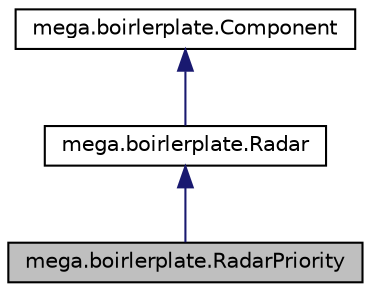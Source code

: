 digraph "mega.boirlerplate.RadarPriority"
{
  edge [fontname="Helvetica",fontsize="10",labelfontname="Helvetica",labelfontsize="10"];
  node [fontname="Helvetica",fontsize="10",shape=record];
  Node0 [label="mega.boirlerplate.RadarPriority",height=0.2,width=0.4,color="black", fillcolor="grey75", style="filled", fontcolor="black"];
  Node1 -> Node0 [dir="back",color="midnightblue",fontsize="10",style="solid"];
  Node1 [label="mega.boirlerplate.Radar",height=0.2,width=0.4,color="black", fillcolor="white", style="filled",URL="$classmega_1_1boirlerplate_1_1_radar.html"];
  Node2 -> Node1 [dir="back",color="midnightblue",fontsize="10",style="solid"];
  Node2 [label="mega.boirlerplate.Component",height=0.2,width=0.4,color="black", fillcolor="white", style="filled",URL="$classmega_1_1boirlerplate_1_1_component.html"];
}
